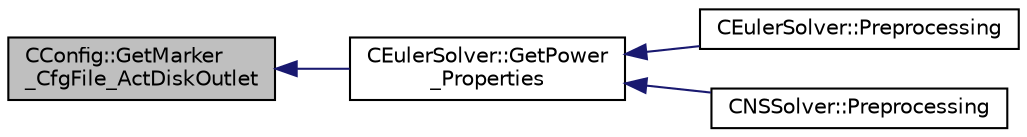 digraph "CConfig::GetMarker_CfgFile_ActDiskOutlet"
{
  edge [fontname="Helvetica",fontsize="10",labelfontname="Helvetica",labelfontsize="10"];
  node [fontname="Helvetica",fontsize="10",shape=record];
  rankdir="LR";
  Node7133 [label="CConfig::GetMarker\l_CfgFile_ActDiskOutlet",height=0.2,width=0.4,color="black", fillcolor="grey75", style="filled", fontcolor="black"];
  Node7133 -> Node7134 [dir="back",color="midnightblue",fontsize="10",style="solid",fontname="Helvetica"];
  Node7134 [label="CEulerSolver::GetPower\l_Properties",height=0.2,width=0.4,color="black", fillcolor="white", style="filled",URL="$class_c_euler_solver.html#ad8b538a82e5a7a7e3903ec29954b1d07",tooltip="Compute the Fan face Mach number. "];
  Node7134 -> Node7135 [dir="back",color="midnightblue",fontsize="10",style="solid",fontname="Helvetica"];
  Node7135 [label="CEulerSolver::Preprocessing",height=0.2,width=0.4,color="black", fillcolor="white", style="filled",URL="$class_c_euler_solver.html#a8b89e1bfce33284c2d8f5f00f82f3f3f",tooltip="Compute primitive variables and their gradients. "];
  Node7134 -> Node7136 [dir="back",color="midnightblue",fontsize="10",style="solid",fontname="Helvetica"];
  Node7136 [label="CNSSolver::Preprocessing",height=0.2,width=0.4,color="black", fillcolor="white", style="filled",URL="$class_c_n_s_solver.html#a028c83d18cf8520dff2f9628d8a04e4b",tooltip="Restart residual and compute gradients. "];
}
